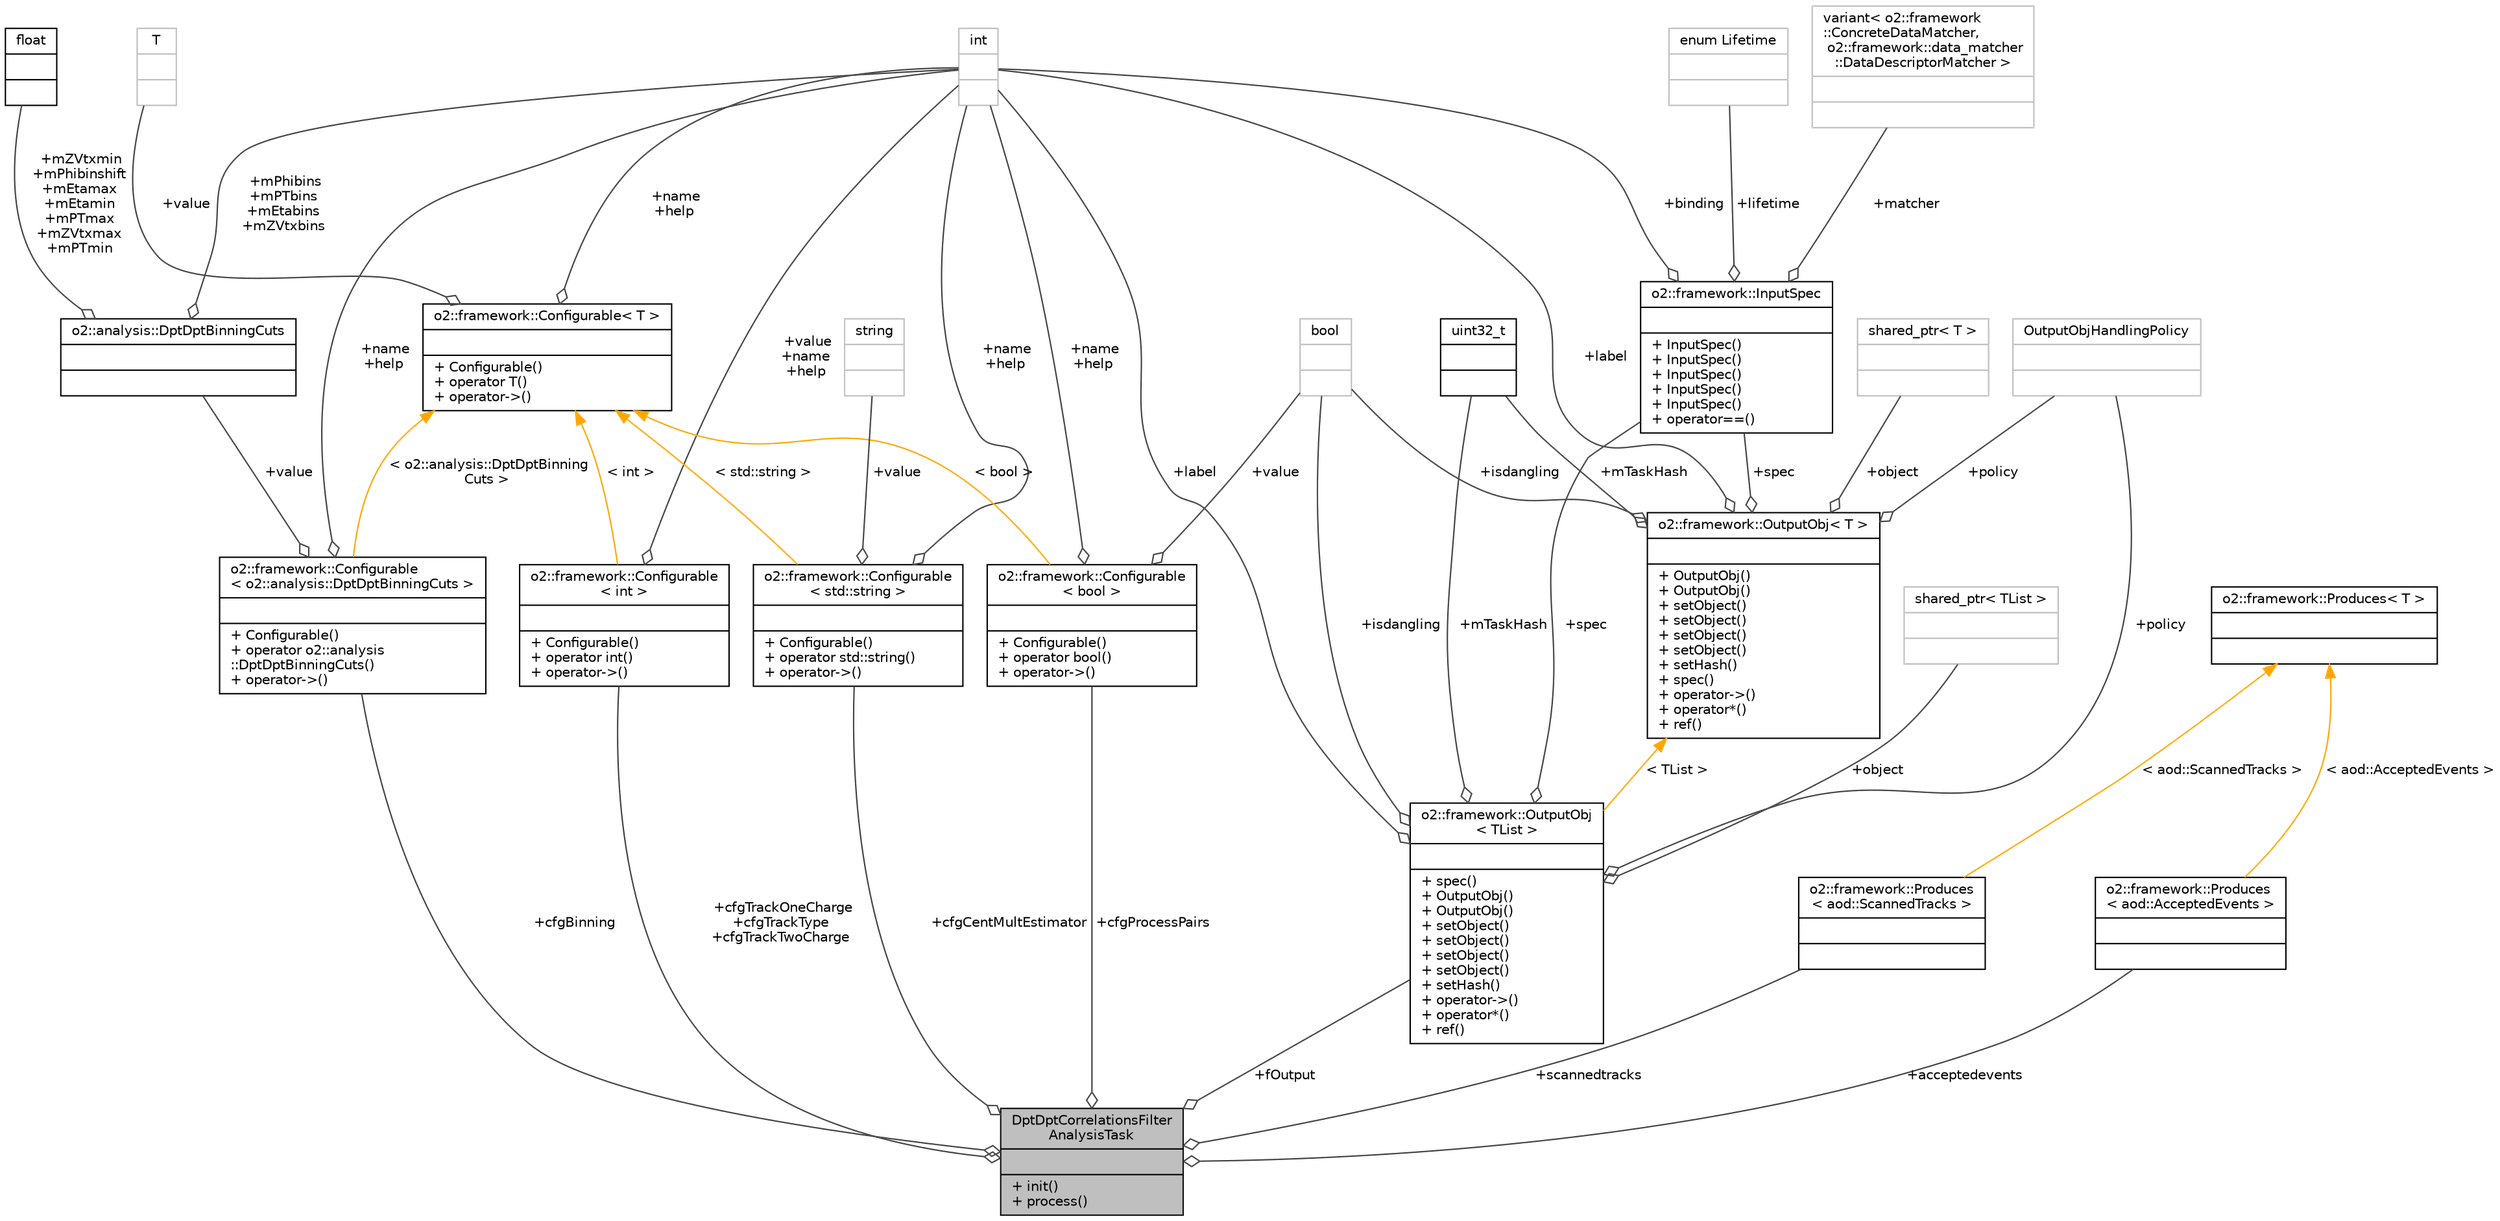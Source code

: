 digraph "DptDptCorrelationsFilterAnalysisTask"
{
 // INTERACTIVE_SVG=YES
  bgcolor="transparent";
  edge [fontname="Helvetica",fontsize="10",labelfontname="Helvetica",labelfontsize="10"];
  node [fontname="Helvetica",fontsize="10",shape=record];
  Node1 [label="{DptDptCorrelationsFilter\lAnalysisTask\n||+ init()\l+ process()\l}",height=0.2,width=0.4,color="black", fillcolor="grey75", style="filled", fontcolor="black"];
  Node2 -> Node1 [color="grey25",fontsize="10",style="solid",label=" +cfgTrackOneCharge\n+cfgTrackType\n+cfgTrackTwoCharge" ,arrowhead="odiamond",fontname="Helvetica"];
  Node2 [label="{o2::framework::Configurable\l\< int \>\n||+ Configurable()\l+ operator int()\l+ operator-\>()\l}",height=0.2,width=0.4,color="black",URL="$d8/d71/structo2_1_1framework_1_1Configurable.html"];
  Node3 -> Node2 [color="grey25",fontsize="10",style="solid",label=" +value\n+name\n+help" ,arrowhead="odiamond",fontname="Helvetica"];
  Node3 [label="{int\n||}",height=0.2,width=0.4,color="grey75"];
  Node4 -> Node2 [dir="back",color="orange",fontsize="10",style="solid",label=" \< int \>" ,fontname="Helvetica"];
  Node4 [label="{o2::framework::Configurable\< T \>\n||+ Configurable()\l+ operator T()\l+ operator-\>()\l}",height=0.2,width=0.4,color="black",URL="$d8/d71/structo2_1_1framework_1_1Configurable.html"];
  Node3 -> Node4 [color="grey25",fontsize="10",style="solid",label=" +name\n+help" ,arrowhead="odiamond",fontname="Helvetica"];
  Node5 -> Node4 [color="grey25",fontsize="10",style="solid",label=" +value" ,arrowhead="odiamond",fontname="Helvetica"];
  Node5 [label="{T\n||}",height=0.2,width=0.4,color="grey75"];
  Node6 -> Node1 [color="grey25",fontsize="10",style="solid",label=" +cfgProcessPairs" ,arrowhead="odiamond",fontname="Helvetica"];
  Node6 [label="{o2::framework::Configurable\l\< bool \>\n||+ Configurable()\l+ operator bool()\l+ operator-\>()\l}",height=0.2,width=0.4,color="black",URL="$d8/d71/structo2_1_1framework_1_1Configurable.html"];
  Node3 -> Node6 [color="grey25",fontsize="10",style="solid",label=" +name\n+help" ,arrowhead="odiamond",fontname="Helvetica"];
  Node7 -> Node6 [color="grey25",fontsize="10",style="solid",label=" +value" ,arrowhead="odiamond",fontname="Helvetica"];
  Node7 [label="{bool\n||}",height=0.2,width=0.4,color="grey75"];
  Node4 -> Node6 [dir="back",color="orange",fontsize="10",style="solid",label=" \< bool \>" ,fontname="Helvetica"];
  Node8 -> Node1 [color="grey25",fontsize="10",style="solid",label=" +acceptedevents" ,arrowhead="odiamond",fontname="Helvetica"];
  Node8 [label="{o2::framework::Produces\l\< aod::AcceptedEvents \>\n||}",height=0.2,width=0.4,color="black",URL="$d6/d86/structo2_1_1framework_1_1Produces.html"];
  Node9 -> Node8 [dir="back",color="orange",fontsize="10",style="solid",label=" \< aod::AcceptedEvents \>" ,fontname="Helvetica"];
  Node9 [label="{o2::framework::Produces\< T \>\n||}",height=0.2,width=0.4,color="black",URL="$d6/d86/structo2_1_1framework_1_1Produces.html"];
  Node10 -> Node1 [color="grey25",fontsize="10",style="solid",label=" +scannedtracks" ,arrowhead="odiamond",fontname="Helvetica"];
  Node10 [label="{o2::framework::Produces\l\< aod::ScannedTracks \>\n||}",height=0.2,width=0.4,color="black",URL="$d6/d86/structo2_1_1framework_1_1Produces.html"];
  Node9 -> Node10 [dir="back",color="orange",fontsize="10",style="solid",label=" \< aod::ScannedTracks \>" ,fontname="Helvetica"];
  Node11 -> Node1 [color="grey25",fontsize="10",style="solid",label=" +cfgCentMultEstimator" ,arrowhead="odiamond",fontname="Helvetica"];
  Node11 [label="{o2::framework::Configurable\l\< std::string \>\n||+ Configurable()\l+ operator std::string()\l+ operator-\>()\l}",height=0.2,width=0.4,color="black",URL="$d8/d71/structo2_1_1framework_1_1Configurable.html"];
  Node3 -> Node11 [color="grey25",fontsize="10",style="solid",label=" +name\n+help" ,arrowhead="odiamond",fontname="Helvetica"];
  Node12 -> Node11 [color="grey25",fontsize="10",style="solid",label=" +value" ,arrowhead="odiamond",fontname="Helvetica"];
  Node12 [label="{string\n||}",height=0.2,width=0.4,color="grey75"];
  Node4 -> Node11 [dir="back",color="orange",fontsize="10",style="solid",label=" \< std::string \>" ,fontname="Helvetica"];
  Node13 -> Node1 [color="grey25",fontsize="10",style="solid",label=" +cfgBinning" ,arrowhead="odiamond",fontname="Helvetica"];
  Node13 [label="{o2::framework::Configurable\l\< o2::analysis::DptDptBinningCuts \>\n||+ Configurable()\l+ operator o2::analysis\l::DptDptBinningCuts()\l+ operator-\>()\l}",height=0.2,width=0.4,color="black",URL="$d8/d71/structo2_1_1framework_1_1Configurable.html"];
  Node14 -> Node13 [color="grey25",fontsize="10",style="solid",label=" +value" ,arrowhead="odiamond",fontname="Helvetica"];
  Node14 [label="{o2::analysis::DptDptBinningCuts\n||}",height=0.2,width=0.4,color="black",URL="$d0/dd1/classo2_1_1analysis_1_1DptDptBinningCuts.html",tooltip="Class which implements configurable acceptance cuts. "];
  Node15 -> Node14 [color="grey25",fontsize="10",style="solid",label=" +mZVtxmin\n+mPhibinshift\n+mEtamax\n+mEtamin\n+mPTmax\n+mZVtxmax\n+mPTmin" ,arrowhead="odiamond",fontname="Helvetica"];
  Node15 [label="{float\n||}",height=0.2,width=0.4,color="black",URL="$d4/dc3/classfloat.html"];
  Node3 -> Node14 [color="grey25",fontsize="10",style="solid",label=" +mPhibins\n+mPTbins\n+mEtabins\n+mZVtxbins" ,arrowhead="odiamond",fontname="Helvetica"];
  Node3 -> Node13 [color="grey25",fontsize="10",style="solid",label=" +name\n+help" ,arrowhead="odiamond",fontname="Helvetica"];
  Node4 -> Node13 [dir="back",color="orange",fontsize="10",style="solid",label=" \< o2::analysis::DptDptBinning\lCuts \>" ,fontname="Helvetica"];
  Node16 -> Node1 [color="grey25",fontsize="10",style="solid",label=" +fOutput" ,arrowhead="odiamond",fontname="Helvetica"];
  Node16 [label="{o2::framework::OutputObj\l\< TList \>\n||+ spec()\l+ OutputObj()\l+ OutputObj()\l+ setObject()\l+ setObject()\l+ setObject()\l+ setObject()\l+ setHash()\l+ operator-\>()\l+ operator*()\l+ ref()\l}",height=0.2,width=0.4,color="black",URL="$d4/d79/structo2_1_1framework_1_1OutputObj.html"];
  Node17 -> Node16 [color="grey25",fontsize="10",style="solid",label=" +object" ,arrowhead="odiamond",fontname="Helvetica"];
  Node17 [label="{shared_ptr\< TList \>\n||}",height=0.2,width=0.4,color="grey75"];
  Node18 -> Node16 [color="grey25",fontsize="10",style="solid",label=" +policy" ,arrowhead="odiamond",fontname="Helvetica"];
  Node18 [label="{OutputObjHandlingPolicy\n||}",height=0.2,width=0.4,color="grey75"];
  Node19 -> Node16 [color="grey25",fontsize="10",style="solid",label=" +mTaskHash" ,arrowhead="odiamond",fontname="Helvetica"];
  Node19 [label="{uint32_t\n||}",height=0.2,width=0.4,color="black",URL="$d3/d87/classuint32__t.html"];
  Node3 -> Node16 [color="grey25",fontsize="10",style="solid",label=" +label" ,arrowhead="odiamond",fontname="Helvetica"];
  Node7 -> Node16 [color="grey25",fontsize="10",style="solid",label=" +isdangling" ,arrowhead="odiamond",fontname="Helvetica"];
  Node20 -> Node16 [color="grey25",fontsize="10",style="solid",label=" +spec" ,arrowhead="odiamond",fontname="Helvetica"];
  Node20 [label="{o2::framework::InputSpec\n||+ InputSpec()\l+ InputSpec()\l+ InputSpec()\l+ InputSpec()\l+ InputSpec()\l+ operator==()\l}",height=0.2,width=0.4,color="black",URL="$da/d96/structo2_1_1framework_1_1InputSpec.html"];
  Node21 -> Node20 [color="grey25",fontsize="10",style="solid",label=" +lifetime" ,arrowhead="odiamond",fontname="Helvetica"];
  Node21 [label="{enum Lifetime\n||}",height=0.2,width=0.4,color="grey75"];
  Node22 -> Node20 [color="grey25",fontsize="10",style="solid",label=" +matcher" ,arrowhead="odiamond",fontname="Helvetica"];
  Node22 [label="{variant\< o2::framework\l::ConcreteDataMatcher,\l o2::framework::data_matcher\l::DataDescriptorMatcher \>\n||}",height=0.2,width=0.4,color="grey75"];
  Node3 -> Node20 [color="grey25",fontsize="10",style="solid",label=" +binding" ,arrowhead="odiamond",fontname="Helvetica"];
  Node23 -> Node16 [dir="back",color="orange",fontsize="10",style="solid",label=" \< TList \>" ,fontname="Helvetica"];
  Node23 [label="{o2::framework::OutputObj\< T \>\n||+ OutputObj()\l+ OutputObj()\l+ setObject()\l+ setObject()\l+ setObject()\l+ setObject()\l+ setHash()\l+ spec()\l+ operator-\>()\l+ operator*()\l+ ref()\l}",height=0.2,width=0.4,color="black",URL="$d4/d79/structo2_1_1framework_1_1OutputObj.html"];
  Node18 -> Node23 [color="grey25",fontsize="10",style="solid",label=" +policy" ,arrowhead="odiamond",fontname="Helvetica"];
  Node19 -> Node23 [color="grey25",fontsize="10",style="solid",label=" +mTaskHash" ,arrowhead="odiamond",fontname="Helvetica"];
  Node3 -> Node23 [color="grey25",fontsize="10",style="solid",label=" +label" ,arrowhead="odiamond",fontname="Helvetica"];
  Node24 -> Node23 [color="grey25",fontsize="10",style="solid",label=" +object" ,arrowhead="odiamond",fontname="Helvetica"];
  Node24 [label="{shared_ptr\< T \>\n||}",height=0.2,width=0.4,color="grey75"];
  Node7 -> Node23 [color="grey25",fontsize="10",style="solid",label=" +isdangling" ,arrowhead="odiamond",fontname="Helvetica"];
  Node20 -> Node23 [color="grey25",fontsize="10",style="solid",label=" +spec" ,arrowhead="odiamond",fontname="Helvetica"];
}
